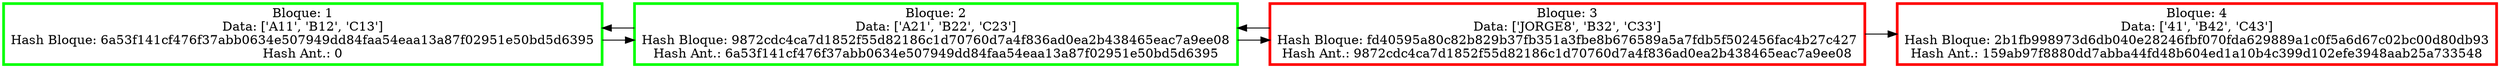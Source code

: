 digraph G{
rankdir=LR;
node[shape = "box"]
node1[label="Bloque: 1\nData: ['A11', 'B12', 'C13']\nHash Bloque: 6a53f141cf476f37abb0634e507949dd84faa54eaa13a87f02951e50bd5d6395\nHash Ant.: 0", color="green", penwidth=3]
node1->node2
node2[label="Bloque: 2\nData: ['A21', 'B22', 'C23']\nHash Bloque: 9872cdc4ca7d1852f55d82186c1d70760d7a4f836ad0ea2b438465eac7a9ee08\nHash Ant.: 6a53f141cf476f37abb0634e507949dd84faa54eaa13a87f02951e50bd5d6395", color="green", penwidth=3]
node2->node3
node2->node1
node1[color=green]node3[label="Bloque: 3\nData: ['JORGE8', 'B32', 'C33']\nHash Bloque: fd40595a80c82b829b37fb351a3fbe8b676589a5a7fdb5f502456fac4b27c427\nHash Ant.: 9872cdc4ca7d1852f55d82186c1d70760d7a4f836ad0ea2b438465eac7a9ee08", color="green", penwidth=3]
node3->node4
node3->node2
node2[color=green]node4[label="Bloque: 4\nData: ['41', 'B42', 'C43']\nHash Bloque: 2b1fb998973d6db040e28246fbf070fda629889a1c0f5a6d67c02bc00d80db93\nHash Ant.: 159ab97f8880dd7abba44fd48b604ed1a10b4c399d102efe3948aab25a733548", color="red", penwidth=3]
node3[color=red]}